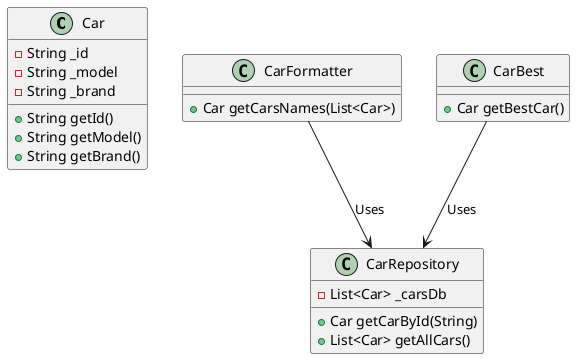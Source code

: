 @startuml
class Car {
- String _id
- String _model
- String _brand
+ String getId()
+ String getModel()
+ String getBrand()
}

class CarRepository {
- List<Car> _carsDb
+ Car getCarById(String)
+ List<Car> getAllCars()
}

class CarFormatter {
+ Car getCarsNames(List<Car>)
}

class CarBest {
+ Car getBestCar()
}

CarBest --> CarRepository :Uses
CarFormatter --> CarRepository : Uses
@enduml